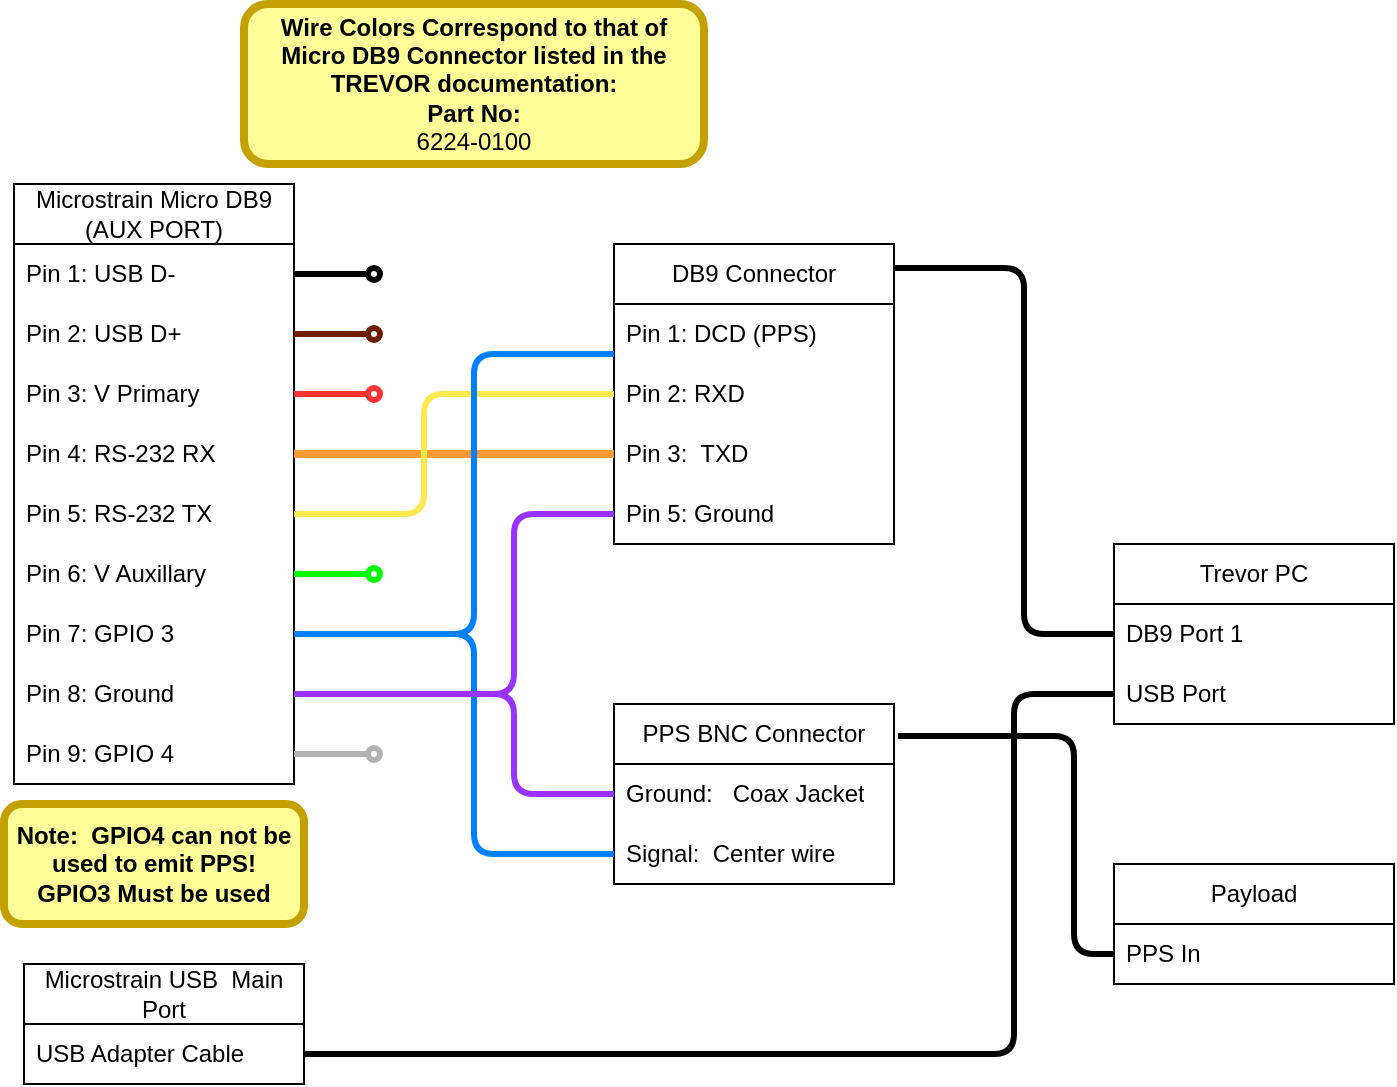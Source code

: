 <mxfile version="22.1.8" type="device">
  <diagram name="Page-1" id="4dOPPDbbBpMbpTxlgShJ">
    <mxGraphModel dx="1554" dy="1329" grid="1" gridSize="10" guides="1" tooltips="1" connect="1" arrows="1" fold="1" page="1" pageScale="1" pageWidth="1100" pageHeight="850" math="0" shadow="0">
      <root>
        <mxCell id="0" />
        <mxCell id="1" parent="0" />
        <mxCell id="wNPNJb9bn9iIg6rWZZNa-55" style="edgeStyle=orthogonalEdgeStyle;rounded=1;orthogonalLoop=1;jettySize=auto;html=1;endArrow=none;endFill=0;strokeWidth=3;exitX=0.986;exitY=0.08;exitDx=0;exitDy=0;exitPerimeter=0;" edge="1" parent="1" source="wNPNJb9bn9iIg6rWZZNa-1" target="wNPNJb9bn9iIg6rWZZNa-54">
          <mxGeometry relative="1" as="geometry">
            <Array as="points">
              <mxPoint x="590" y="172" />
              <mxPoint x="590" y="355" />
            </Array>
          </mxGeometry>
        </mxCell>
        <mxCell id="wNPNJb9bn9iIg6rWZZNa-1" value="DB9 Connector" style="swimlane;fontStyle=0;childLayout=stackLayout;horizontal=1;startSize=30;horizontalStack=0;resizeParent=1;resizeParentMax=0;resizeLast=0;collapsible=1;marginBottom=0;whiteSpace=wrap;html=1;" vertex="1" parent="1">
          <mxGeometry x="385" y="160" width="140" height="150" as="geometry" />
        </mxCell>
        <mxCell id="wNPNJb9bn9iIg6rWZZNa-27" value="Pin 1: DCD (PPS)" style="text;strokeColor=none;fillColor=none;align=left;verticalAlign=middle;spacingLeft=4;spacingRight=4;overflow=hidden;points=[[0,0.5],[1,0.5]];portConstraint=eastwest;rotatable=0;whiteSpace=wrap;html=1;" vertex="1" parent="wNPNJb9bn9iIg6rWZZNa-1">
          <mxGeometry y="30" width="140" height="30" as="geometry" />
        </mxCell>
        <mxCell id="wNPNJb9bn9iIg6rWZZNa-2" value="Pin 2: RXD" style="text;strokeColor=none;fillColor=none;align=left;verticalAlign=middle;spacingLeft=4;spacingRight=4;overflow=hidden;points=[[0,0.5],[1,0.5]];portConstraint=eastwest;rotatable=0;whiteSpace=wrap;html=1;" vertex="1" parent="wNPNJb9bn9iIg6rWZZNa-1">
          <mxGeometry y="60" width="140" height="30" as="geometry" />
        </mxCell>
        <mxCell id="wNPNJb9bn9iIg6rWZZNa-3" value="Pin 3:&amp;nbsp; TXD" style="text;strokeColor=none;fillColor=none;align=left;verticalAlign=middle;spacingLeft=4;spacingRight=4;overflow=hidden;points=[[0,0.5],[1,0.5]];portConstraint=eastwest;rotatable=0;whiteSpace=wrap;html=1;" vertex="1" parent="wNPNJb9bn9iIg6rWZZNa-1">
          <mxGeometry y="90" width="140" height="30" as="geometry" />
        </mxCell>
        <mxCell id="wNPNJb9bn9iIg6rWZZNa-4" value="Pin 5: Ground" style="text;strokeColor=none;fillColor=none;align=left;verticalAlign=middle;spacingLeft=4;spacingRight=4;overflow=hidden;points=[[0,0.5],[1,0.5]];portConstraint=eastwest;rotatable=0;whiteSpace=wrap;html=1;" vertex="1" parent="wNPNJb9bn9iIg6rWZZNa-1">
          <mxGeometry y="120" width="140" height="30" as="geometry" />
        </mxCell>
        <mxCell id="wNPNJb9bn9iIg6rWZZNa-5" value="Microstrain Micro DB9 (AUX PORT)" style="swimlane;fontStyle=0;childLayout=stackLayout;horizontal=1;startSize=30;horizontalStack=0;resizeParent=1;resizeParentMax=0;resizeLast=0;collapsible=1;marginBottom=0;whiteSpace=wrap;html=1;" vertex="1" parent="1">
          <mxGeometry x="85" y="130" width="140" height="300" as="geometry" />
        </mxCell>
        <mxCell id="wNPNJb9bn9iIg6rWZZNa-50" style="edgeStyle=orthogonalEdgeStyle;rounded=0;orthogonalLoop=1;jettySize=auto;html=1;exitX=1;exitY=0.5;exitDx=0;exitDy=0;strokeWidth=3;endArrow=oval;endFill=0;" edge="1" parent="wNPNJb9bn9iIg6rWZZNa-5" source="wNPNJb9bn9iIg6rWZZNa-6">
          <mxGeometry relative="1" as="geometry">
            <mxPoint x="180" y="45" as="targetPoint" />
          </mxGeometry>
        </mxCell>
        <mxCell id="wNPNJb9bn9iIg6rWZZNa-6" value="Pin 1: USB D-" style="text;strokeColor=none;fillColor=none;align=left;verticalAlign=middle;spacingLeft=4;spacingRight=4;overflow=hidden;points=[[0,0.5],[1,0.5]];portConstraint=eastwest;rotatable=0;whiteSpace=wrap;html=1;" vertex="1" parent="wNPNJb9bn9iIg6rWZZNa-5">
          <mxGeometry y="30" width="140" height="30" as="geometry" />
        </mxCell>
        <mxCell id="wNPNJb9bn9iIg6rWZZNa-49" style="edgeStyle=orthogonalEdgeStyle;rounded=0;orthogonalLoop=1;jettySize=auto;html=1;strokeColor=#6D1F00;strokeWidth=3;endArrow=oval;endFill=0;fillColor=#a0522d;" edge="1" parent="wNPNJb9bn9iIg6rWZZNa-5" source="wNPNJb9bn9iIg6rWZZNa-7">
          <mxGeometry relative="1" as="geometry">
            <mxPoint x="180" y="75" as="targetPoint" />
          </mxGeometry>
        </mxCell>
        <mxCell id="wNPNJb9bn9iIg6rWZZNa-7" value="Pin 2: USB D+" style="text;strokeColor=none;fillColor=none;align=left;verticalAlign=middle;spacingLeft=4;spacingRight=4;overflow=hidden;points=[[0,0.5],[1,0.5]];portConstraint=eastwest;rotatable=0;whiteSpace=wrap;html=1;" vertex="1" parent="wNPNJb9bn9iIg6rWZZNa-5">
          <mxGeometry y="60" width="140" height="30" as="geometry" />
        </mxCell>
        <mxCell id="wNPNJb9bn9iIg6rWZZNa-48" style="edgeStyle=orthogonalEdgeStyle;rounded=1;orthogonalLoop=1;jettySize=auto;html=1;strokeColor=#FF3333;endArrow=oval;endFill=0;strokeWidth=3;" edge="1" parent="wNPNJb9bn9iIg6rWZZNa-5" source="wNPNJb9bn9iIg6rWZZNa-9">
          <mxGeometry relative="1" as="geometry">
            <mxPoint x="180" y="105" as="targetPoint" />
          </mxGeometry>
        </mxCell>
        <mxCell id="wNPNJb9bn9iIg6rWZZNa-9" value="Pin 3: V Primary" style="text;strokeColor=none;fillColor=none;align=left;verticalAlign=middle;spacingLeft=4;spacingRight=4;overflow=hidden;points=[[0,0.5],[1,0.5]];portConstraint=eastwest;rotatable=0;whiteSpace=wrap;html=1;" vertex="1" parent="wNPNJb9bn9iIg6rWZZNa-5">
          <mxGeometry y="90" width="140" height="30" as="geometry" />
        </mxCell>
        <mxCell id="wNPNJb9bn9iIg6rWZZNa-10" value="Pin 4: RS-232 RX" style="text;strokeColor=none;fillColor=none;align=left;verticalAlign=middle;spacingLeft=4;spacingRight=4;overflow=hidden;points=[[0,0.5],[1,0.5]];portConstraint=eastwest;rotatable=0;whiteSpace=wrap;html=1;" vertex="1" parent="wNPNJb9bn9iIg6rWZZNa-5">
          <mxGeometry y="120" width="140" height="30" as="geometry" />
        </mxCell>
        <mxCell id="wNPNJb9bn9iIg6rWZZNa-12" value="Pin 5: RS-232 TX" style="text;strokeColor=none;fillColor=none;align=left;verticalAlign=middle;spacingLeft=4;spacingRight=4;overflow=hidden;points=[[0,0.5],[1,0.5]];portConstraint=eastwest;rotatable=0;whiteSpace=wrap;html=1;" vertex="1" parent="wNPNJb9bn9iIg6rWZZNa-5">
          <mxGeometry y="150" width="140" height="30" as="geometry" />
        </mxCell>
        <mxCell id="wNPNJb9bn9iIg6rWZZNa-51" style="edgeStyle=orthogonalEdgeStyle;rounded=0;orthogonalLoop=1;jettySize=auto;html=1;endArrow=oval;endFill=0;strokeColor=#00FF00;strokeWidth=3;" edge="1" parent="wNPNJb9bn9iIg6rWZZNa-5" source="wNPNJb9bn9iIg6rWZZNa-13">
          <mxGeometry relative="1" as="geometry">
            <mxPoint x="180" y="195" as="targetPoint" />
          </mxGeometry>
        </mxCell>
        <mxCell id="wNPNJb9bn9iIg6rWZZNa-13" value="Pin 6: V Auxillary" style="text;strokeColor=none;fillColor=none;align=left;verticalAlign=middle;spacingLeft=4;spacingRight=4;overflow=hidden;points=[[0,0.5],[1,0.5]];portConstraint=eastwest;rotatable=0;whiteSpace=wrap;html=1;" vertex="1" parent="wNPNJb9bn9iIg6rWZZNa-5">
          <mxGeometry y="180" width="140" height="30" as="geometry" />
        </mxCell>
        <mxCell id="wNPNJb9bn9iIg6rWZZNa-14" value="Pin 7: GPIO 3" style="text;strokeColor=none;fillColor=none;align=left;verticalAlign=middle;spacingLeft=4;spacingRight=4;overflow=hidden;points=[[0,0.5],[1,0.5]];portConstraint=eastwest;rotatable=0;whiteSpace=wrap;html=1;" vertex="1" parent="wNPNJb9bn9iIg6rWZZNa-5">
          <mxGeometry y="210" width="140" height="30" as="geometry" />
        </mxCell>
        <mxCell id="wNPNJb9bn9iIg6rWZZNa-15" value="Pin 8: Ground" style="text;strokeColor=none;fillColor=none;align=left;verticalAlign=middle;spacingLeft=4;spacingRight=4;overflow=hidden;points=[[0,0.5],[1,0.5]];portConstraint=eastwest;rotatable=0;whiteSpace=wrap;html=1;" vertex="1" parent="wNPNJb9bn9iIg6rWZZNa-5">
          <mxGeometry y="240" width="140" height="30" as="geometry" />
        </mxCell>
        <mxCell id="wNPNJb9bn9iIg6rWZZNa-52" style="edgeStyle=orthogonalEdgeStyle;rounded=0;orthogonalLoop=1;jettySize=auto;html=1;strokeColor=#B3B3B3;strokeWidth=3;endArrow=oval;endFill=0;" edge="1" parent="wNPNJb9bn9iIg6rWZZNa-5" source="wNPNJb9bn9iIg6rWZZNa-8">
          <mxGeometry relative="1" as="geometry">
            <mxPoint x="180" y="285" as="targetPoint" />
          </mxGeometry>
        </mxCell>
        <mxCell id="wNPNJb9bn9iIg6rWZZNa-8" value="Pin 9: GPIO 4" style="text;strokeColor=none;fillColor=none;align=left;verticalAlign=middle;spacingLeft=4;spacingRight=4;overflow=hidden;points=[[0,0.5],[1,0.5]];portConstraint=eastwest;rotatable=0;whiteSpace=wrap;html=1;" vertex="1" parent="wNPNJb9bn9iIg6rWZZNa-5">
          <mxGeometry y="270" width="140" height="30" as="geometry" />
        </mxCell>
        <mxCell id="wNPNJb9bn9iIg6rWZZNa-17" style="edgeStyle=orthogonalEdgeStyle;orthogonalLoop=1;jettySize=auto;html=1;fillColor=#6a00ff;strokeColor=#9933FF;strokeWidth=3;rounded=1;endArrow=none;endFill=0;" edge="1" parent="1" source="wNPNJb9bn9iIg6rWZZNa-15" target="wNPNJb9bn9iIg6rWZZNa-4">
          <mxGeometry relative="1" as="geometry">
            <Array as="points">
              <mxPoint x="335" y="385" />
              <mxPoint x="335" y="295" />
            </Array>
          </mxGeometry>
        </mxCell>
        <mxCell id="wNPNJb9bn9iIg6rWZZNa-19" style="edgeStyle=orthogonalEdgeStyle;rounded=1;orthogonalLoop=1;jettySize=auto;html=1;strokeColor=#FF9933;strokeWidth=4;endArrow=none;endFill=0;" edge="1" parent="1" source="wNPNJb9bn9iIg6rWZZNa-10" target="wNPNJb9bn9iIg6rWZZNa-3">
          <mxGeometry relative="1" as="geometry" />
        </mxCell>
        <mxCell id="wNPNJb9bn9iIg6rWZZNa-20" style="edgeStyle=orthogonalEdgeStyle;rounded=1;orthogonalLoop=1;jettySize=auto;html=1;strokeColor=#fce94f;strokeWidth=3;endArrow=none;endFill=0;entryX=0;entryY=0.5;entryDx=0;entryDy=0;" edge="1" parent="1" source="wNPNJb9bn9iIg6rWZZNa-12" target="wNPNJb9bn9iIg6rWZZNa-2">
          <mxGeometry relative="1" as="geometry">
            <Array as="points">
              <mxPoint x="290" y="295" />
              <mxPoint x="290" y="235" />
            </Array>
          </mxGeometry>
        </mxCell>
        <mxCell id="wNPNJb9bn9iIg6rWZZNa-59" style="edgeStyle=orthogonalEdgeStyle;rounded=1;orthogonalLoop=1;jettySize=auto;html=1;strokeWidth=3;endArrow=none;endFill=0;exitX=1.014;exitY=0.178;exitDx=0;exitDy=0;exitPerimeter=0;" edge="1" parent="1" source="wNPNJb9bn9iIg6rWZZNa-21" target="wNPNJb9bn9iIg6rWZZNa-57">
          <mxGeometry relative="1" as="geometry">
            <Array as="points">
              <mxPoint x="615" y="406" />
              <mxPoint x="615" y="515" />
            </Array>
          </mxGeometry>
        </mxCell>
        <mxCell id="wNPNJb9bn9iIg6rWZZNa-21" value="PPS BNC Connector" style="swimlane;fontStyle=0;childLayout=stackLayout;horizontal=1;startSize=30;horizontalStack=0;resizeParent=1;resizeParentMax=0;resizeLast=0;collapsible=1;marginBottom=0;whiteSpace=wrap;html=1;" vertex="1" parent="1">
          <mxGeometry x="385" y="390" width="140" height="90" as="geometry" />
        </mxCell>
        <mxCell id="wNPNJb9bn9iIg6rWZZNa-22" value="Ground:&amp;nbsp;&amp;nbsp; Coax Jacket" style="text;strokeColor=none;fillColor=none;align=left;verticalAlign=middle;spacingLeft=4;spacingRight=4;overflow=hidden;points=[[0,0.5],[1,0.5]];portConstraint=eastwest;rotatable=0;whiteSpace=wrap;html=1;" vertex="1" parent="wNPNJb9bn9iIg6rWZZNa-21">
          <mxGeometry y="30" width="140" height="30" as="geometry" />
        </mxCell>
        <mxCell id="wNPNJb9bn9iIg6rWZZNa-23" value="Signal:&amp;nbsp; Center wire" style="text;strokeColor=none;fillColor=none;align=left;verticalAlign=middle;spacingLeft=4;spacingRight=4;overflow=hidden;points=[[0,0.5],[1,0.5]];portConstraint=eastwest;rotatable=0;whiteSpace=wrap;html=1;" vertex="1" parent="wNPNJb9bn9iIg6rWZZNa-21">
          <mxGeometry y="60" width="140" height="30" as="geometry" />
        </mxCell>
        <mxCell id="wNPNJb9bn9iIg6rWZZNa-26" style="edgeStyle=orthogonalEdgeStyle;rounded=1;orthogonalLoop=1;jettySize=auto;html=1;fillColor=#0050ef;strokeColor=#007FFF;strokeWidth=3;endArrow=none;endFill=0;" edge="1" parent="1" source="wNPNJb9bn9iIg6rWZZNa-14" target="wNPNJb9bn9iIg6rWZZNa-23">
          <mxGeometry relative="1" as="geometry">
            <Array as="points">
              <mxPoint x="315" y="355" />
              <mxPoint x="315" y="465" />
            </Array>
          </mxGeometry>
        </mxCell>
        <mxCell id="wNPNJb9bn9iIg6rWZZNa-28" style="edgeStyle=orthogonalEdgeStyle;rounded=1;orthogonalLoop=1;jettySize=auto;html=1;fillColor=#0050ef;strokeColor=#007FFF;strokeWidth=3;endArrow=none;endFill=0;" edge="1" parent="1" source="wNPNJb9bn9iIg6rWZZNa-14" target="wNPNJb9bn9iIg6rWZZNa-27">
          <mxGeometry relative="1" as="geometry">
            <Array as="points">
              <mxPoint x="315" y="355" />
              <mxPoint x="315" y="215" />
            </Array>
          </mxGeometry>
        </mxCell>
        <mxCell id="wNPNJb9bn9iIg6rWZZNa-29" style="edgeStyle=orthogonalEdgeStyle;rounded=1;orthogonalLoop=1;jettySize=auto;html=1;endArrow=none;endFill=0;strokeWidth=3;strokeColor=#9933FF;fillColor=#6a00ff;" edge="1" parent="1" source="wNPNJb9bn9iIg6rWZZNa-15" target="wNPNJb9bn9iIg6rWZZNa-22">
          <mxGeometry relative="1" as="geometry">
            <Array as="points">
              <mxPoint x="335" y="385" />
              <mxPoint x="335" y="435" />
            </Array>
          </mxGeometry>
        </mxCell>
        <mxCell id="wNPNJb9bn9iIg6rWZZNa-31" value="&lt;div&gt;&lt;b&gt;Note:&amp;nbsp; GPIO4 can not be used to emit PPS!&lt;/b&gt;&lt;/div&gt;&lt;div&gt;&lt;b&gt;GPIO3 Must be used&lt;br&gt;&lt;/b&gt;&lt;/div&gt;" style="rounded=1;whiteSpace=wrap;html=1;fillColor=#FFFF99;fontColor=#000000;strokeColor=#c4a000;strokeWidth=4;" vertex="1" parent="1">
          <mxGeometry x="80" y="440" width="150" height="60" as="geometry" />
        </mxCell>
        <mxCell id="wNPNJb9bn9iIg6rWZZNa-32" value="&lt;div&gt;&lt;b&gt;Wire Colors Correspond to that of Micro DB9 Connector listed in the TREVOR documentation:&lt;/b&gt;&lt;/div&gt;&lt;div&gt;&lt;b&gt;Part No: &lt;/b&gt;&lt;br/&gt;6224-0100                                            &lt;/div&gt;" style="rounded=1;whiteSpace=wrap;html=1;fillColor=#FFFF99;fontColor=#000000;strokeColor=#c4a000;strokeWidth=4;" vertex="1" parent="1">
          <mxGeometry x="200" y="40" width="230" height="80" as="geometry" />
        </mxCell>
        <mxCell id="wNPNJb9bn9iIg6rWZZNa-33" value="Microstrain USB&amp;nbsp; Main Port" style="swimlane;fontStyle=0;childLayout=stackLayout;horizontal=1;startSize=30;horizontalStack=0;resizeParent=1;resizeParentMax=0;resizeLast=0;collapsible=1;marginBottom=0;whiteSpace=wrap;html=1;" vertex="1" parent="1">
          <mxGeometry x="90" y="520" width="140" height="60" as="geometry" />
        </mxCell>
        <mxCell id="wNPNJb9bn9iIg6rWZZNa-34" value="USB Adapter Cable" style="text;strokeColor=none;fillColor=none;align=left;verticalAlign=middle;spacingLeft=4;spacingRight=4;overflow=hidden;points=[[0,0.5],[1,0.5]];portConstraint=eastwest;rotatable=0;whiteSpace=wrap;html=1;" vertex="1" parent="wNPNJb9bn9iIg6rWZZNa-33">
          <mxGeometry y="30" width="140" height="30" as="geometry" />
        </mxCell>
        <mxCell id="wNPNJb9bn9iIg6rWZZNa-43" value="Trevor PC" style="swimlane;fontStyle=0;childLayout=stackLayout;horizontal=1;startSize=30;horizontalStack=0;resizeParent=1;resizeParentMax=0;resizeLast=0;collapsible=1;marginBottom=0;whiteSpace=wrap;html=1;" vertex="1" parent="1">
          <mxGeometry x="635" y="310" width="140" height="90" as="geometry" />
        </mxCell>
        <mxCell id="wNPNJb9bn9iIg6rWZZNa-54" value="DB9 Port 1" style="text;strokeColor=none;fillColor=none;align=left;verticalAlign=middle;spacingLeft=4;spacingRight=4;overflow=hidden;points=[[0,0.5],[1,0.5]];portConstraint=eastwest;rotatable=0;whiteSpace=wrap;html=1;" vertex="1" parent="wNPNJb9bn9iIg6rWZZNa-43">
          <mxGeometry y="30" width="140" height="30" as="geometry" />
        </mxCell>
        <mxCell id="wNPNJb9bn9iIg6rWZZNa-53" value="USB Port" style="text;strokeColor=none;fillColor=none;align=left;verticalAlign=middle;spacingLeft=4;spacingRight=4;overflow=hidden;points=[[0,0.5],[1,0.5]];portConstraint=eastwest;rotatable=0;whiteSpace=wrap;html=1;" vertex="1" parent="wNPNJb9bn9iIg6rWZZNa-43">
          <mxGeometry y="60" width="140" height="30" as="geometry" />
        </mxCell>
        <mxCell id="wNPNJb9bn9iIg6rWZZNa-47" style="edgeStyle=orthogonalEdgeStyle;rounded=1;orthogonalLoop=1;jettySize=auto;html=1;strokeWidth=3;endArrow=none;endFill=0;" edge="1" parent="1" source="wNPNJb9bn9iIg6rWZZNa-34" target="wNPNJb9bn9iIg6rWZZNa-53">
          <mxGeometry relative="1" as="geometry">
            <Array as="points">
              <mxPoint x="585" y="565" />
              <mxPoint x="585" y="385" />
            </Array>
          </mxGeometry>
        </mxCell>
        <mxCell id="wNPNJb9bn9iIg6rWZZNa-56" value="Payload" style="swimlane;fontStyle=0;childLayout=stackLayout;horizontal=1;startSize=30;horizontalStack=0;resizeParent=1;resizeParentMax=0;resizeLast=0;collapsible=1;marginBottom=0;whiteSpace=wrap;html=1;" vertex="1" parent="1">
          <mxGeometry x="635" y="470" width="140" height="60" as="geometry" />
        </mxCell>
        <mxCell id="wNPNJb9bn9iIg6rWZZNa-57" value="PPS In" style="text;strokeColor=none;fillColor=none;align=left;verticalAlign=middle;spacingLeft=4;spacingRight=4;overflow=hidden;points=[[0,0.5],[1,0.5]];portConstraint=eastwest;rotatable=0;whiteSpace=wrap;html=1;" vertex="1" parent="wNPNJb9bn9iIg6rWZZNa-56">
          <mxGeometry y="30" width="140" height="30" as="geometry" />
        </mxCell>
      </root>
    </mxGraphModel>
  </diagram>
</mxfile>
